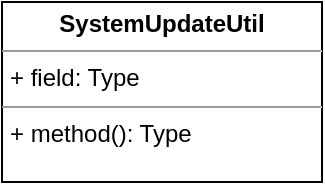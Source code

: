 <mxfile version="18.1.2" type="device"><diagram id="mrcEiu0601QTAW7n3KwV" name="Page-1"><mxGraphModel dx="782" dy="506" grid="1" gridSize="10" guides="1" tooltips="1" connect="1" arrows="1" fold="1" page="1" pageScale="1" pageWidth="850" pageHeight="1100" math="0" shadow="0"><root><mxCell id="0"/><mxCell id="1" parent="0"/><mxCell id="GNwMsjOz3Snj2gC7Yibq-1" value="&lt;p style=&quot;margin:0px;margin-top:4px;text-align:center;&quot;&gt;&lt;b&gt;SystemUpdateUtil&lt;/b&gt;&lt;/p&gt;&lt;hr size=&quot;1&quot;&gt;&lt;p style=&quot;margin:0px;margin-left:4px;&quot;&gt;+ field: Type&lt;/p&gt;&lt;hr size=&quot;1&quot;&gt;&lt;p style=&quot;margin:0px;margin-left:4px;&quot;&gt;+ method(): Type&lt;/p&gt;" style="verticalAlign=top;align=left;overflow=fill;fontSize=12;fontFamily=Helvetica;html=1;" vertex="1" parent="1"><mxGeometry x="260" y="150" width="160" height="90" as="geometry"/></mxCell></root></mxGraphModel></diagram></mxfile>
